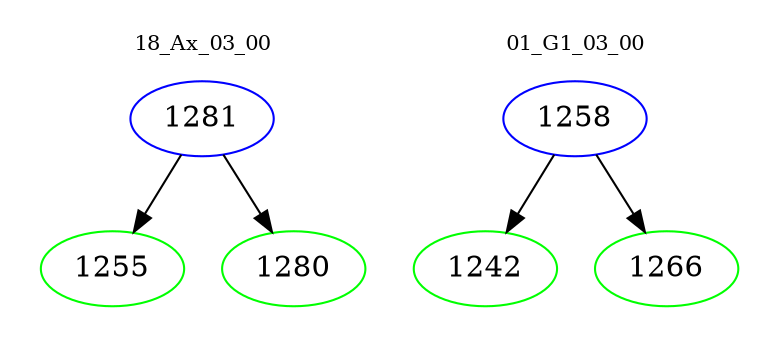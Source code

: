 digraph{
subgraph cluster_0 {
color = white
label = "18_Ax_03_00";
fontsize=10;
T0_1281 [label="1281", color="blue"]
T0_1281 -> T0_1255 [color="black"]
T0_1255 [label="1255", color="green"]
T0_1281 -> T0_1280 [color="black"]
T0_1280 [label="1280", color="green"]
}
subgraph cluster_1 {
color = white
label = "01_G1_03_00";
fontsize=10;
T1_1258 [label="1258", color="blue"]
T1_1258 -> T1_1242 [color="black"]
T1_1242 [label="1242", color="green"]
T1_1258 -> T1_1266 [color="black"]
T1_1266 [label="1266", color="green"]
}
}
